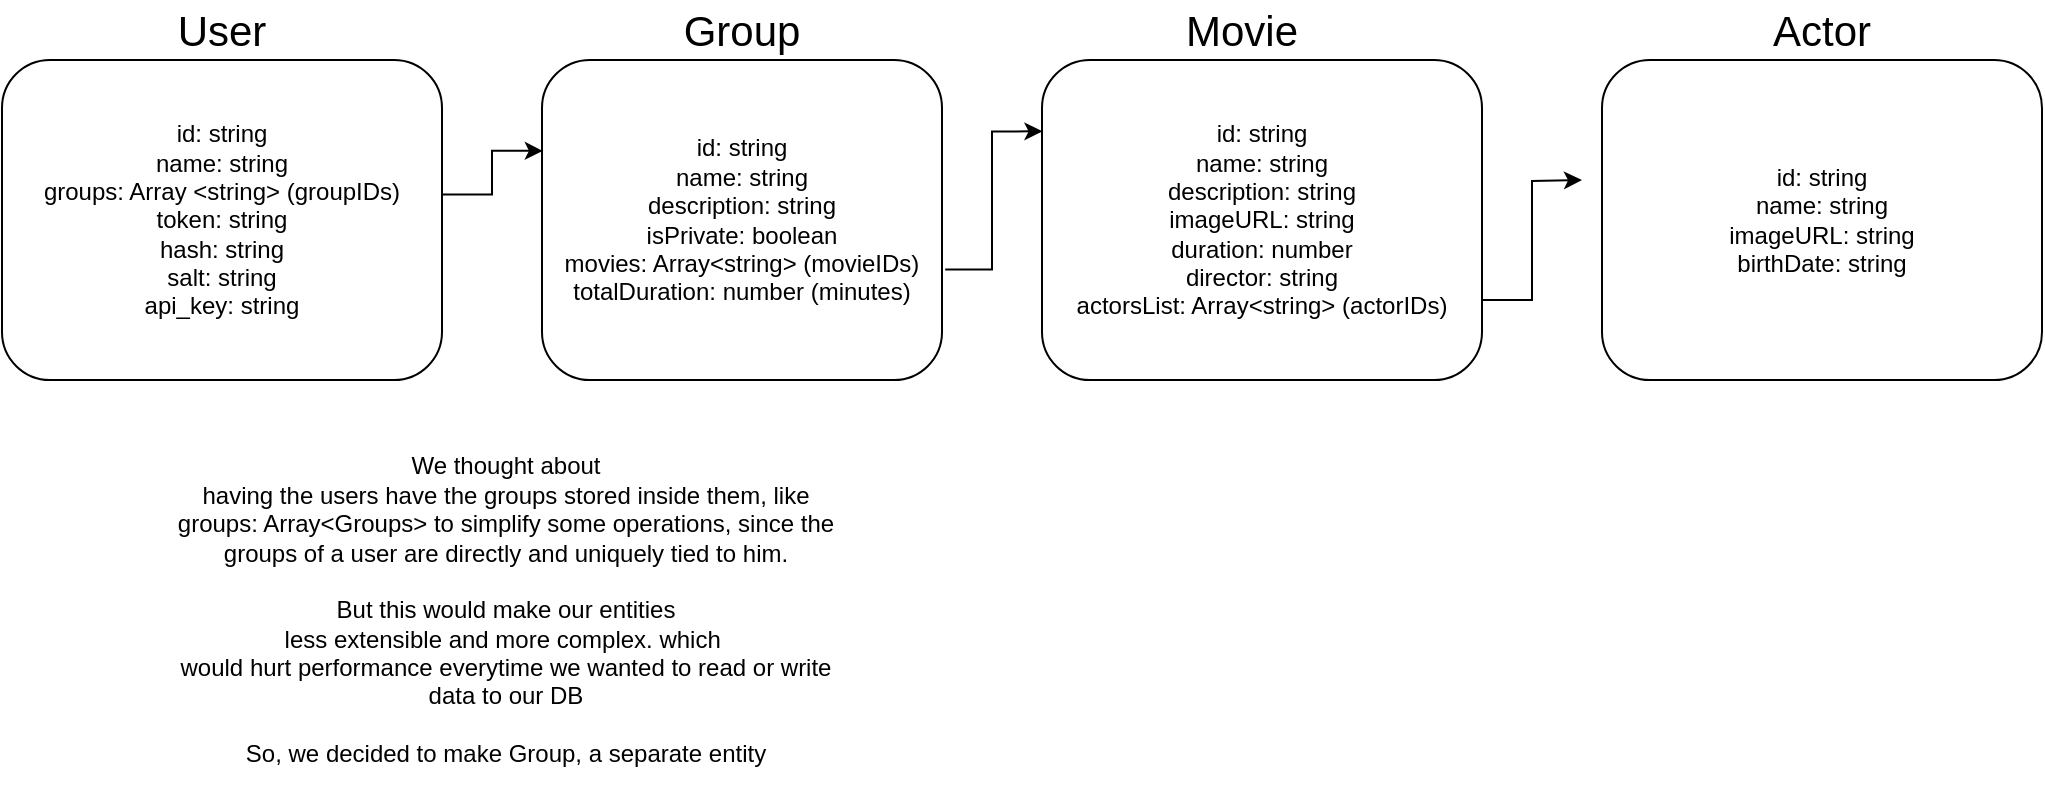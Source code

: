 <mxfile>
    <diagram id="fUY1U6cvfsAP15bfOzN2" name="Page-1">
        <mxGraphModel dx="786" dy="355" grid="1" gridSize="10" guides="1" tooltips="1" connect="1" arrows="1" fold="1" page="1" pageScale="1" pageWidth="827" pageHeight="1169" math="0" shadow="0">
            <root>
                <mxCell id="0"/>
                <mxCell id="1" parent="0"/>
                <mxCell id="JgVVG7As5LAIsYe_8Jjb-13" style="edgeStyle=orthogonalEdgeStyle;rounded=0;orthogonalLoop=1;jettySize=auto;html=1;exitX=0.995;exitY=0.42;exitDx=0;exitDy=0;entryX=0.002;entryY=0.284;entryDx=0;entryDy=0;entryPerimeter=0;fontSize=21;exitPerimeter=0;" parent="1" source="JgVVG7As5LAIsYe_8Jjb-1" target="JgVVG7As5LAIsYe_8Jjb-3" edge="1">
                    <mxGeometry relative="1" as="geometry"/>
                </mxCell>
                <mxCell id="JgVVG7As5LAIsYe_8Jjb-1" value="id: string&lt;br&gt;name: string&lt;br&gt;groups: Array &amp;lt;string&amp;gt; (groupIDs)&lt;br&gt;token: string&lt;br&gt;hash: string&lt;br&gt;salt: string&lt;br&gt;api_key: string" style="rounded=1;whiteSpace=wrap;html=1;" parent="1" vertex="1">
                    <mxGeometry x="10" y="80" width="220" height="160" as="geometry"/>
                </mxCell>
                <mxCell id="JgVVG7As5LAIsYe_8Jjb-2" value="&lt;font style=&quot;font-size: 21px;&quot;&gt;User&lt;/font&gt;" style="text;html=1;strokeColor=none;fillColor=none;align=center;verticalAlign=middle;whiteSpace=wrap;rounded=0;" parent="1" vertex="1">
                    <mxGeometry x="90" y="50" width="60" height="30" as="geometry"/>
                </mxCell>
                <mxCell id="JgVVG7As5LAIsYe_8Jjb-12" style="edgeStyle=orthogonalEdgeStyle;rounded=0;orthogonalLoop=1;jettySize=auto;html=1;exitX=1.008;exitY=0.655;exitDx=0;exitDy=0;entryX=0.001;entryY=0.223;entryDx=0;entryDy=0;fontSize=21;exitPerimeter=0;entryPerimeter=0;" parent="1" source="JgVVG7As5LAIsYe_8Jjb-3" target="JgVVG7As5LAIsYe_8Jjb-6" edge="1">
                    <mxGeometry relative="1" as="geometry"/>
                </mxCell>
                <mxCell id="JgVVG7As5LAIsYe_8Jjb-3" value="id: string&lt;br&gt;name: string&lt;br&gt;description: string&lt;br&gt;isPrivate: boolean&lt;br&gt;movies: Array&amp;lt;string&amp;gt; (movieIDs)&lt;br&gt;totalDuration: number (minutes)" style="rounded=1;whiteSpace=wrap;html=1;" parent="1" vertex="1">
                    <mxGeometry x="280" y="80" width="200" height="160" as="geometry"/>
                </mxCell>
                <mxCell id="JgVVG7As5LAIsYe_8Jjb-4" value="&lt;font style=&quot;font-size: 21px;&quot;&gt;Group&lt;/font&gt;" style="text;html=1;strokeColor=none;fillColor=none;align=center;verticalAlign=middle;whiteSpace=wrap;rounded=0;" parent="1" vertex="1">
                    <mxGeometry x="350" y="50" width="60" height="30" as="geometry"/>
                </mxCell>
                <mxCell id="JgVVG7As5LAIsYe_8Jjb-5" value="&lt;font style=&quot;font-size: 21px;&quot;&gt;Movie&lt;/font&gt;" style="text;html=1;strokeColor=none;fillColor=none;align=center;verticalAlign=middle;whiteSpace=wrap;rounded=0;" parent="1" vertex="1">
                    <mxGeometry x="600" y="50" width="60" height="30" as="geometry"/>
                </mxCell>
                <mxCell id="JgVVG7As5LAIsYe_8Jjb-9" style="edgeStyle=orthogonalEdgeStyle;rounded=0;orthogonalLoop=1;jettySize=auto;html=1;exitX=1;exitY=0.75;exitDx=0;exitDy=0;fontSize=21;" parent="1" source="JgVVG7As5LAIsYe_8Jjb-6" edge="1">
                    <mxGeometry relative="1" as="geometry">
                        <mxPoint x="800" y="140" as="targetPoint"/>
                    </mxGeometry>
                </mxCell>
                <mxCell id="JgVVG7As5LAIsYe_8Jjb-6" value="id: string&lt;br&gt;name: string&lt;br&gt;description: string&lt;br&gt;imageURL: string&lt;br&gt;duration: number&lt;br&gt;director: string&lt;br&gt;actorsList: Array&amp;lt;string&amp;gt; (actorIDs)" style="rounded=1;whiteSpace=wrap;html=1;" parent="1" vertex="1">
                    <mxGeometry x="530" y="80" width="220" height="160" as="geometry"/>
                </mxCell>
                <mxCell id="JgVVG7As5LAIsYe_8Jjb-7" value="&lt;font style=&quot;font-size: 21px;&quot;&gt;Actor&lt;/font&gt;" style="text;html=1;strokeColor=none;fillColor=none;align=center;verticalAlign=middle;whiteSpace=wrap;rounded=0;" parent="1" vertex="1">
                    <mxGeometry x="890" y="50" width="60" height="30" as="geometry"/>
                </mxCell>
                <mxCell id="JgVVG7As5LAIsYe_8Jjb-8" value="id: string&lt;br&gt;name: string&lt;br&gt;imageURL: string&lt;br&gt;birthDate: string" style="rounded=1;whiteSpace=wrap;html=1;" parent="1" vertex="1">
                    <mxGeometry x="810" y="80" width="220" height="160" as="geometry"/>
                </mxCell>
                <mxCell id="2" value="We thought about&lt;br&gt;having the users have the groups stored inside them, like&lt;br&gt;groups: Array&amp;lt;Groups&amp;gt; to simplify some operations, since the groups of a user are directly and uniquely tied to him.&lt;br&gt;&lt;br&gt;But this would make our entities&lt;br&gt;less extensible and more complex. which&amp;nbsp;&lt;br&gt;would hurt performance everytime we wanted to read or write data to our DB&lt;br&gt;&lt;br&gt;So, we decided to make Group, a separate entity" style="text;html=1;strokeColor=none;fillColor=none;align=center;verticalAlign=middle;whiteSpace=wrap;rounded=0;" vertex="1" parent="1">
                    <mxGeometry x="94" y="260" width="336" height="190" as="geometry"/>
                </mxCell>
            </root>
        </mxGraphModel>
    </diagram>
</mxfile>